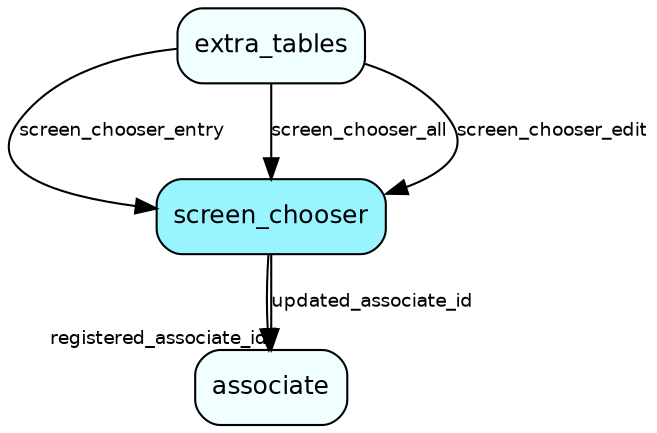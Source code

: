 digraph screen_chooser  {
node [shape = box style="rounded, filled" fontname = "Helvetica" fontsize = "12" ]
edge [fontname = "Helvetica" fontsize = "9"]

screen_chooser[fillcolor = "cadetblue1"]
associate[fillcolor = "azure1"]
extra_tables[fillcolor = "azure1"]
screen_chooser -> associate [headlabel = "registered_associate_id"]
screen_chooser -> associate [label = "updated_associate_id"]
extra_tables -> screen_chooser [label = "screen_chooser_entry"]
extra_tables -> screen_chooser [label = "screen_chooser_all"]
extra_tables -> screen_chooser [label = "screen_chooser_edit"]
}
